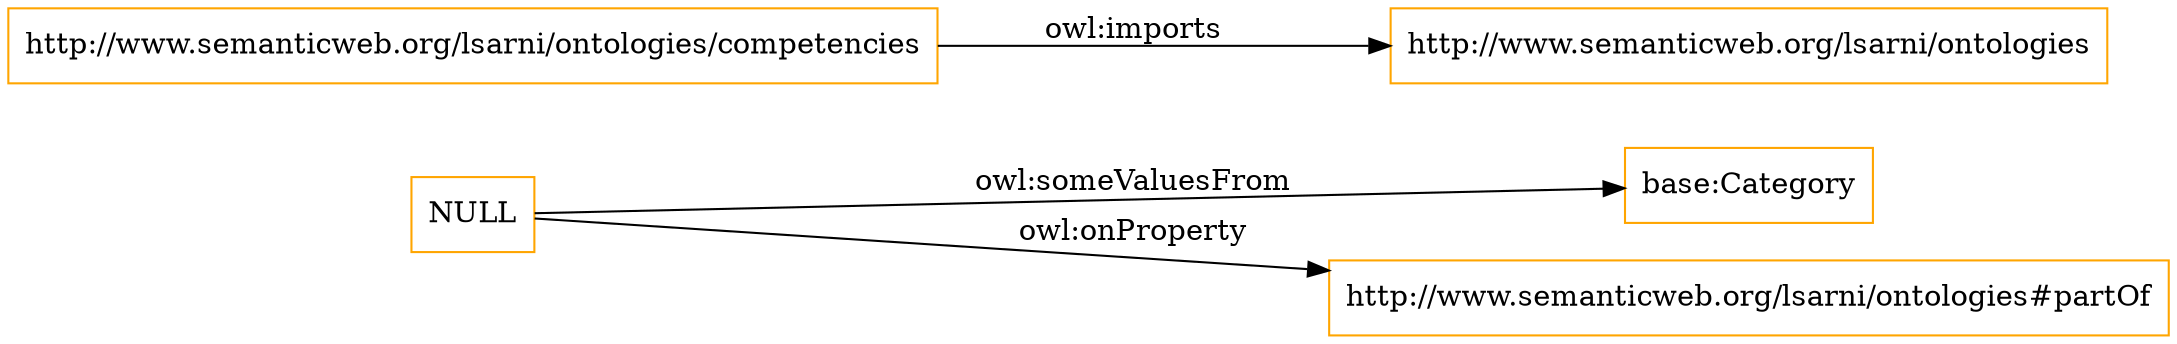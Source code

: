 digraph ar2dtool_diagram { 
rankdir=LR;
size="1501"
node [shape = rectangle, color="orange"]; "base:Category" ; /*classes style*/
	"http://www.semanticweb.org/lsarni/ontologies/competencies" -> "http://www.semanticweb.org/lsarni/ontologies" [ label = "owl:imports" ];
	"NULL" -> "base:Category" [ label = "owl:someValuesFrom" ];
	"NULL" -> "http://www.semanticweb.org/lsarni/ontologies#partOf" [ label = "owl:onProperty" ];

}
